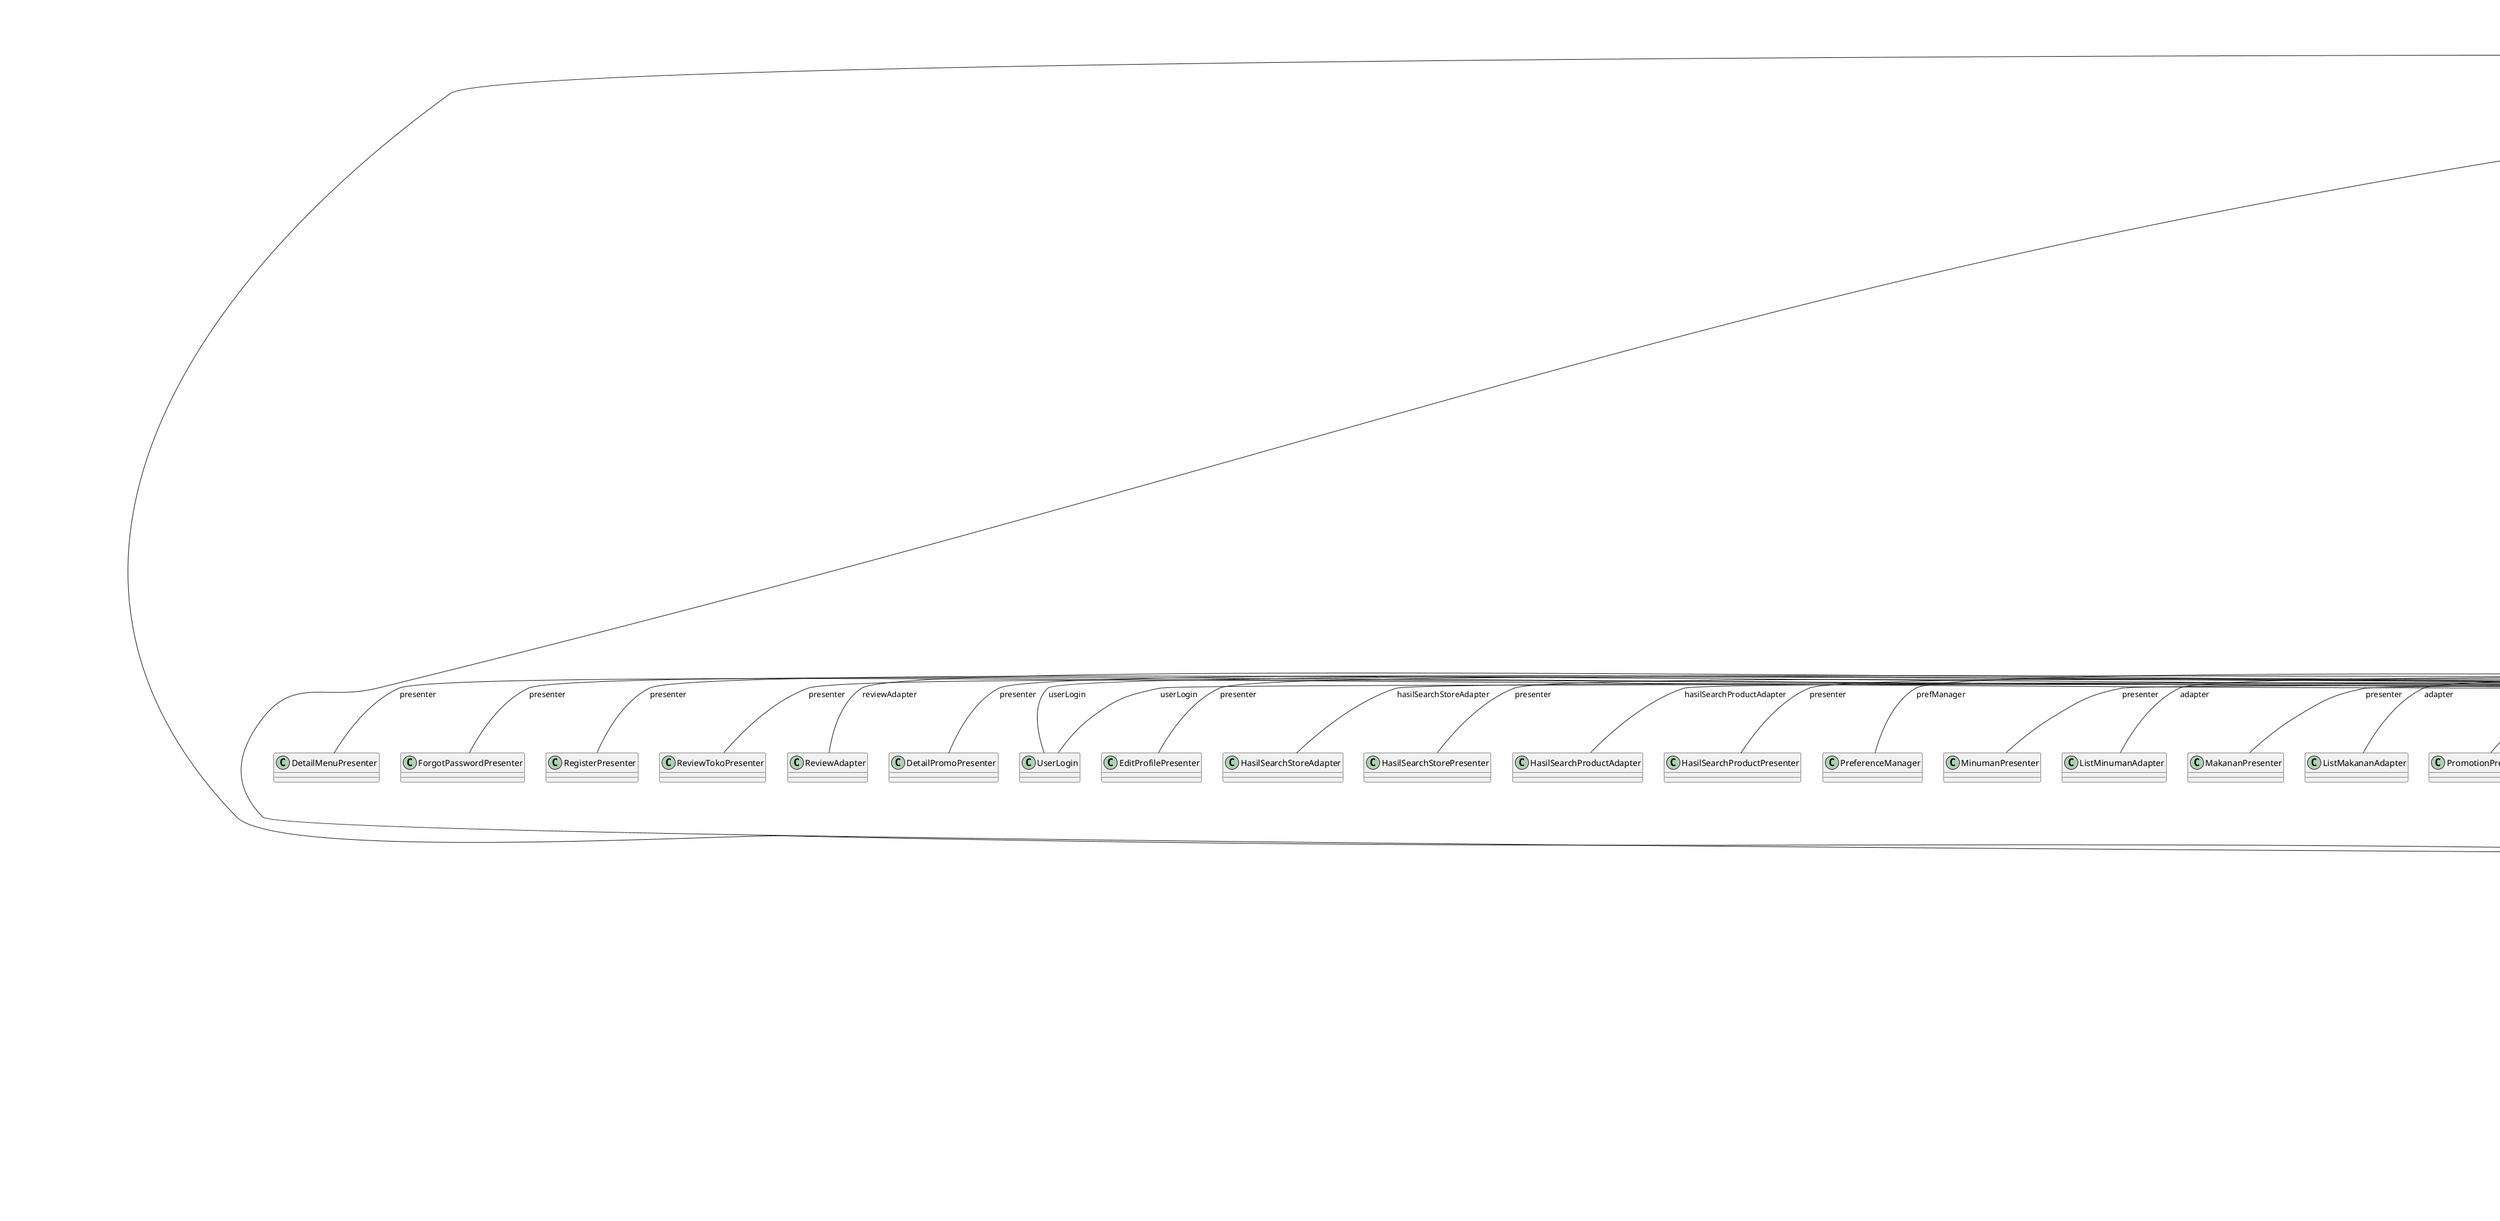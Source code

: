 @startuml

title __VIEW's Class Diagram__\n

  package com.example.aflah.tracki_master {
    package com.example.aflah.tracki_master.View {
      class AboutTrackiActivity {
          # onCreate()
      }
    }
  }
  

  package com.example.aflah.tracki_master {
    package com.example.aflah.tracki_master.View {
      class DetailMenuActivity {
          ~ namaMenu : TextView
          ~ kategoriMenu : TextView
          ~ hargaMenu : TextView
          ~ detailMenu : TextView
          ~ tvDetail : TextView
          ~ tvRp : TextView
          ~ gambarMenu : ImageView
          ~ icHarga : ImageView
          ~ progressBar : ProgressBar
          # onCreate()
          - invisibleVIews()
          - initViews()
          + hideProgress()
          + showData()
          + showError()
      }
    }
  }
  

  package com.example.aflah.tracki_master {
    package com.example.aflah.tracki_master.View {
      class DetailPromoActivity {
          ~ btnGunakan : Button
          ~ btnSimpan : Button
          ~ btnCloseDialogQRCode : Button
          ~ textViewNamaPromo : TextView
          ~ textViewNamaToko : TextView
          ~ textViewTanggalPromo : TextView
          ~ textViewKetentuanPromo : TextView
          ~ textViewDeskripsiPromo : TextView
          ~ textViewPromoDigunakan : TextView
          ~ idPromo : int
          ~ constraintLayout : ConstraintLayout
          ~ gambarPromo : ImageView
          ~ sharedPreferences : SharedPreferences
          ~ hasMapQrCode : HashMap<String, Object>
          ~ qrCodeString : String
          ~ userToken : String
          ~ namaToko : String
          ~ dialogProgress : SweetAlertDialog
          ~ dialogSuccess : SweetAlertDialog
          ~ qrCodeDialog : Dialog
          # onCreate()
          - generateQRString()
          - getExtras()
          - initView()
          + showProgress()
          + hideProgress()
          + showDialogSuccess()
          + hideDialogSuccess()
          + showDialogQRCode()
          + showData()
          + showError()
          + showIsPromoUsed()
          + showIsPromoSaved()
          + gunakanPromo()
          + simpanPromo()
      }
    }
  }
  

  package com.example.aflah.tracki_master {
    package com.example.aflah.tracki_master.View {
      class DetailTokoFragment {
          ~ recyclerView : RecyclerView
          ~ userToken : String
          ~ sharedPreferences : SharedPreferences
          ~ sweetAlertDialogProgress : SweetAlertDialog
          + DetailTokoFragment()
          + onCreate()
          + onCreateView()
          + onAttach()
          + onDetach()
          + showProgress()
          + hideProgress()
          + showDataList()
          - initAdapter()
          + showError()
      }
    }
  }
  

  package com.example.aflah.tracki_master {
    package com.example.aflah.tracki_master.View {
      interface OnFragmentInteractionListener {
          {abstract} + onFragmentInteraction()
      }
    }
  }
  

  package com.example.aflah.tracki_master {
    package com.example.aflah.tracki_master.View {
      class EditProfilActivity {
          ~ correct : ImageView
          ~ close : ImageView
          ~ etNama : EditText
          ~ etTanggalLahir : EditText
          ~ sharedPreferences : SharedPreferences
          ~ userToken : String
          ~ sweetAlertDialogProgress : SweetAlertDialog
          + onCreate()
          - setCurrentValues()
          - initViews()
          + onClick()
          + onStart()
          - setDatePicker()
          + showProgress()
          + hideProgress()
          + showError()
          + updateUI()
      }
    }
  }
  

  package com.example.aflah.tracki_master {
    package com.example.aflah.tracki_master.View {
      class ForgotPasswordActivity {
          ~ editTextEmail : EditText
          ~ btnKirim : Button
          ~ sweetAlertDialog : SweetAlertDialog
          # onCreate()
          + showProgress()
          + hideProgress()
          + showSuccess()
          + showFail()
          + showError()
      }
    }
  }
  

  package com.example.aflah.tracki_master {
    package com.example.aflah.tracki_master.View {
      class HasilSearchProductActivity {
          ~ recyclerViewHasilSearch : RecyclerView
          ~ listProduct : List<Product>
          + HasilSearchProductActivity()
          # onCreate()
          + showDataList()
          + showFailureMessage()
          + initAdaptor()
      }
    }
  }
  

  package com.example.aflah.tracki_master {
    package com.example.aflah.tracki_master.View {
      class HasilSearchStoreActivity {
          ~ recyclerViewHasilSearch : RecyclerView
          ~ listStore : List<Store>
          + HasilSearchStoreActivity()
          # onCreate()
          + showDataList()
          + showFailureMessage()
          + initAdapter()
      }
    }
  }
  

  package com.example.aflah.tracki_master {
    package com.example.aflah.tracki_master.View {
      class MakananFragment {
          ~ recyclerView : RecyclerView
          ~ textViewNoMakanan : TextView
          ~ listMakanan : List<Product>
          + MakananFragment()
          + onCreate()
          + onCreateView()
          - initAdapter()
          + onAttach()
          + onDetach()
          + showDataList()
          + showIfNoMakanan()
          + showFailure()
      }
    }
  }
  

  package com.example.aflah.tracki_master {
    package com.example.aflah.tracki_master.View {
      interface OnFragmentInteractionListener {
          {abstract} + onFragmentInteraction()
      }
    }
  }
  

  package com.example.aflah.tracki_master {
    package com.example.aflah.tracki_master.View {
      class MinumanFragment {
          ~ recyclerView : RecyclerView
          ~ textViewNoMinuman : TextView
          ~ listMinuman : List<Product>
          + MinumanFragment()
          + onCreate()
          + onCreateView()
          + onAttach()
          + onDetach()
          + showDataList()
          + showIfNoMinuman()
          + showFailure()
      }
    }
  }
  

  package com.example.aflah.tracki_master {
    package com.example.aflah.tracki_master.View {
      interface OnFragmentInteractionListener {
          {abstract} + onFragmentInteraction()
      }
    }
  }
  

  package com.example.aflah.tracki_master {
    package com.example.aflah.tracki_master.View {
      class PrologActivity {
          - viewPager : ViewPager
          - dotsLayout : LinearLayout
          - dots : TextView[]
          - layouts : int[]
          - btnSkip : Button
          - btnNext : Button
          ~ viewPagerPageChangeListener : OnPageChangeListener
          # onCreate()
          - addBottomDots()
          - getItem()
          - launchHomeScreen()
          - changeStatusBarColor()
      }
    }
  }
  

  package com.example.aflah.tracki_master {
    package com.example.aflah.tracki_master.View {
      class MyViewPagerAdapter {
          - layoutInflater : LayoutInflater
          + MyViewPagerAdapter()
          + instantiateItem()
          + getCount()
          + isViewFromObject()
          + destroyItem()
      }
    }
  }
  

  package com.example.aflah.tracki_master {
    package com.example.aflah.tracki_master.View {
      class PromoFragment {
          ~ recyclerViewPromo : RecyclerView
          ~ sweetAlertDialogProgress : SweetAlertDialog
          ~ promotionList : List<Promotion>
          + PromoFragment()
          + onCreate()
          + onCreateView()
          + initAdapter()
          + onAttach()
          + onDetach()
          + showProgress()
          + hideProgress()
          + showDataList()
          + showFailureMessage()
      }
    }
  }
  

  package com.example.aflah.tracki_master {
    package com.example.aflah.tracki_master.View {
      interface OnFragmentInteractionListener {
          {abstract} + onFragmentInteraction()
      }
    }
  }
  

  package com.example.aflah.tracki_master {
    package com.example.aflah.tracki_master.View {
      class RegisterActivity {
          ~ btnDaftar : Button
          ~ tv_masuk : TextView
          ~ etNama : RippleValidatorEditText
          ~ etEmail : RippleValidatorEditText
          ~ etSandi : RippleValidatorEditText
          ~ etSandiKonfirmasi : RippleValidatorEditText
          ~ etTanggalLahir : RippleValidatorEditText
          ~ sweetAlertDialog : SweetAlertDialog
          # onCreate()
          - initViews()
          - initEditText()
          + onStart()
          + onClick()
          + showProgress()
          + hideProgress()
          + showSuccess()
          + showFail()
          + checkInput()
          + changeActivity()
      }
    }
  }
  

  package com.example.aflah.tracki_master {
    package com.example.aflah.tracki_master.View {
      class ReviewTokoActivity {
          ~ circleImageView : CircleImageView
          ~ namaToko : TextView
          ~ tipeToko : TextView
          ~ recyclerView : RecyclerView
          ~ ratingBarResult : RatingBar
          ~ ratingBarSend : RatingBar
          ~ btnReview : Button
          ~ et_isiKomentar : EditText
          ~ ratingTokoSend : double
          ~ komentarToko : String
          ~ userToken : String
          ~ idToko : int
          ~ sharedPreferences : SharedPreferences
          ~ progressDialog : ProgressDialog
          ~ reviewerList : List<Reviewer>
          # onCreate()
          - initAdapter()
          - initViews()
          + onClick()
          + showProgress()
          + hideProgress()
          + showListReview()
          + showError()
      }
    }
  }
  

  package com.example.aflah.tracki_master {
    package com.example.aflah.tracki_master.View {
      class SplashScreen {
          # onCreate()
      }
    }
  }
  

  package com.example.aflah.tracki_master {
    package com.example.aflah.tracki_master.View {
      class TokoActivity {
          - tabLayout : TabLayout
          - viewPager : ViewPager
          ~ viewPager_CarouselDetailToko : ViewPager
          ~ constraintLayout : ConstraintLayout
          ~ urlImageList : List<String>
          # onCreate()
          - initCarouselAdapter()
          - initViews()
          + showDataList()
          + showFailureMessage()
          + showViewPager()
          + onFragmentInteraction()
      }
    }
  }
  

  package com.example.aflah.tracki_master {
    package com.example.aflah.tracki_master.View {
      class TimeCarousel {
          + run()
      }
    }
  }
  

  AboutTrackiActivity -up-|> AppCompatActivity
  HostCallbacks -up-|> FragmentHostCallback
  DetailMenuActivity -up-|> view
  DetailMenuActivity -up-|> AppCompatActivity
  DetailMenuActivity o-- DetailMenuPresenter : presenter
  HostCallbacks -up-|> FragmentHostCallback
  DetailPromoActivity -up-|> view
  DetailPromoActivity -up-|> AppCompatActivity
  DetailPromoActivity o-- UserLogin : userLogin
  DetailPromoActivity o-- DetailPromoPresenter : presenter
  HostCallbacks -up-|> FragmentHostCallback
  DetailTokoFragment -up-|> view
  DetailTokoFragment -up-|> Fragment
  DetailTokoFragment o-- OnFragmentInteractionListener : mListener
  DetailTokoFragment o-- DetailTokoAdapter : adapter
  DetailTokoFragment o-- Store : store
  DetailTokoFragment o-- DetailTokoPresenter : presenter
  DetailTokoFragment +-down- OnFragmentInteractionListener
  SavedState -up-|> Parcelable
  EditProfilActivity -up-|> OnClickListener
  EditProfilActivity -up-|> view
  EditProfilActivity -up-|> Activity
  EditProfilActivity o-- UserLogin : userLogin
  EditProfilActivity o-- EditProfilePresenter : presenter
  ForgotPasswordActivity -up-|> view
  ForgotPasswordActivity -up-|> AppCompatActivity
  ForgotPasswordActivity o-- ForgotPasswordPresenter : presenter
  HostCallbacks -up-|> FragmentHostCallback
  HasilSearchProductActivity -up-|> view
  HasilSearchProductActivity -up-|> Activity
  HasilSearchProductActivity o-- HasilSearchProductAdapter : hasilSearchProductAdapter
  HasilSearchProductActivity o-- HasilSearchProductPresenter : presenter
  HasilSearchStoreActivity -up-|> view
  HasilSearchStoreActivity -up-|> Activity
  HasilSearchStoreActivity o-- HasilSearchStoreAdapter : hasilSearchStoreAdapter
  HasilSearchStoreActivity o-- HasilSearchStorePresenter : presenter
  MakananFragment -up-|> view
  MakananFragment -up-|> Fragment
  MakananFragment o-- OnFragmentInteractionListener : mListener
  MakananFragment o-- ListMakananAdapter : adapter
  MakananFragment o-- MakananPresenter : presenter
  MakananFragment +-down- OnFragmentInteractionListener
  SavedState -up-|> Parcelable
  MinumanFragment -up-|> view
  MinumanFragment -up-|> Fragment
  MinumanFragment o-- ListMinumanAdapter : adapter
  MinumanFragment o-- OnFragmentInteractionListener : mListener
  MinumanFragment o-- MinumanPresenter : presenter
  MinumanFragment +-down- OnFragmentInteractionListener
  SavedState -up-|> Parcelable
  PrologActivity -up-|> AppCompatActivity
  PrologActivity o-- MyViewPagerAdapter : myViewPagerAdapter
  PrologActivity o-- PreferenceManager : prefManager
  PrologActivity +-down- MyViewPagerAdapter
  MyViewPagerAdapter -up-|> PagerAdapter
  HostCallbacks -up-|> FragmentHostCallback
  PromoFragment -up-|> view
  PromoFragment -up-|> Fragment
  PromoFragment o-- ListPromotionAdapter : listPromotionAdapter
  PromoFragment o-- PromotionPresenter : presenter
  PromoFragment o-- OnFragmentInteractionListener : mListener
  PromoFragment +-down- OnFragmentInteractionListener
  SavedState -up-|> Parcelable
  RegisterActivity -up-|> OnClickListener
  RegisterActivity -up-|> view
  RegisterActivity -up-|> AppCompatActivity
  RegisterActivity o-- RegisterPresenter : presenter
  HostCallbacks -up-|> FragmentHostCallback
  ReviewTokoActivity -up-|> OnClickListener
  ReviewTokoActivity -up-|> view
  ReviewTokoActivity -up-|> AppCompatActivity
  ReviewTokoActivity o-- ReviewAdapter : reviewAdapter
  ReviewTokoActivity o-- ReviewTokoPresenter : presenter
  HostCallbacks -up-|> FragmentHostCallback
  SplashScreen -up-|> AppCompatActivity
  HostCallbacks -up-|> FragmentHostCallback
  TokoActivity -up-|> OnFragmentInteractionListener
  TokoActivity -up-|> OnFragmentInteractionListener
  TokoActivity -up-|> OnFragmentInteractionListener
  TokoActivity -up-|> view
  TokoActivity -up-|> AppCompatActivity
  TokoActivity o-- DetailTokoViewPagerAdapter : detailTokoViewPagerAdapter
  TokoActivity o-- CarouselDetailTokoAdapter : carouselDetailTokoAdapter
  TokoActivity o-- TokoPresenter : presenter
  TokoActivity +-down- TimeCarousel
  TimeCarousel -up-|> TimerTask
  HostCallbacks -up-|> FragmentHostCallback


right footer


PlantUML diagram generated by SketchIt! (https://bitbucket.org/pmesmeur/sketch.it)
For more information about this tool, please contact philippe.mesmeur@gmail.com
endfooter

@enduml
